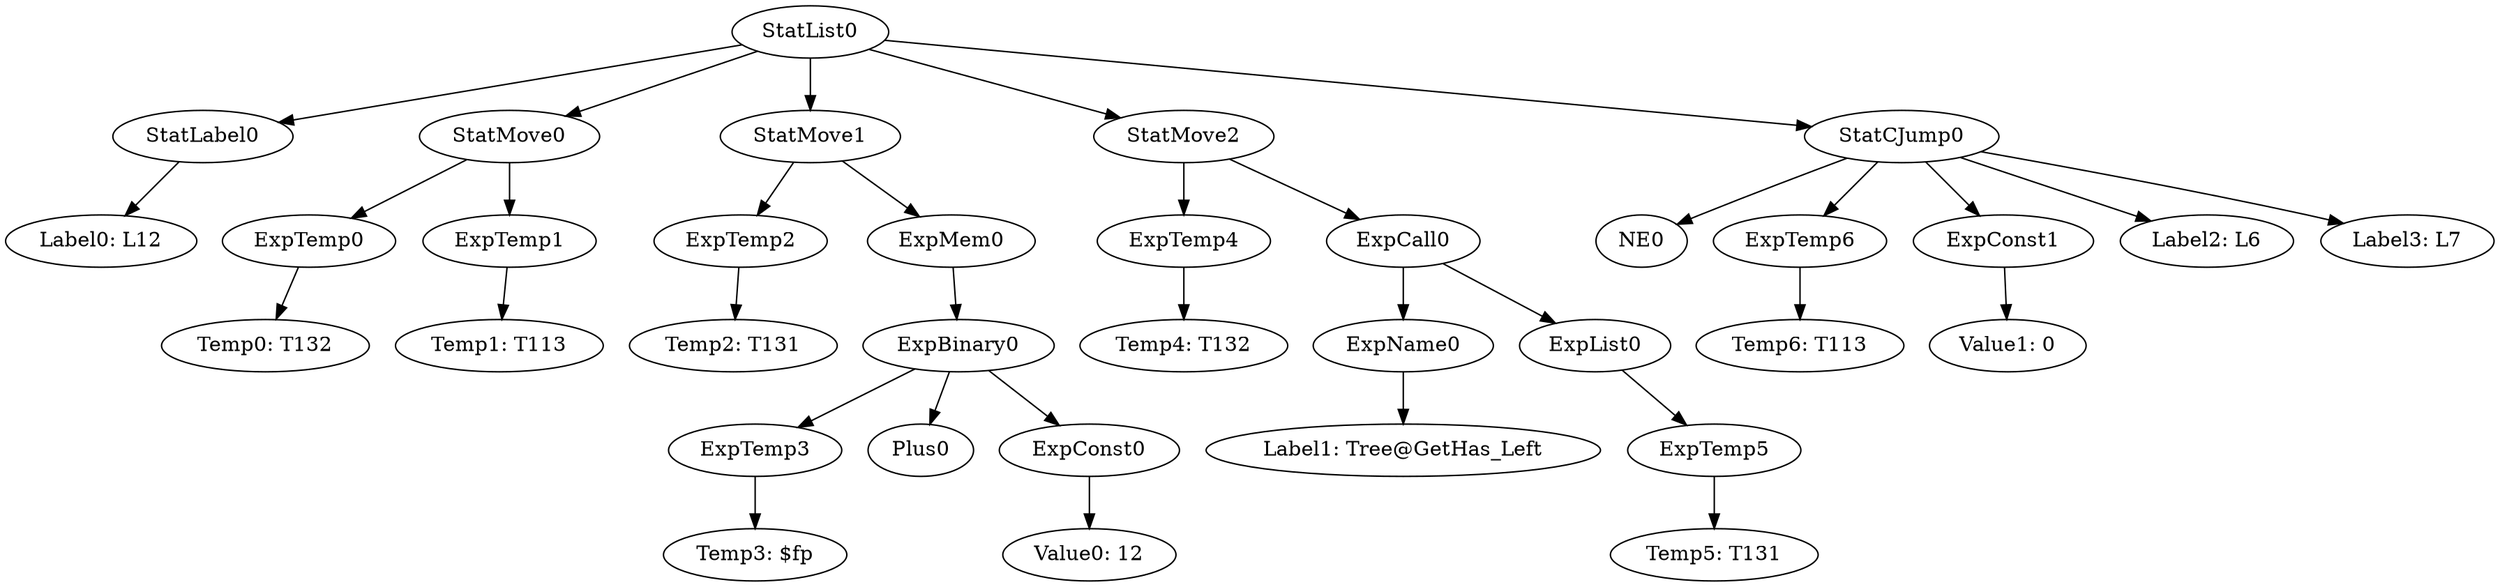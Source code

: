 digraph {
	ordering = out;
	ExpTemp6 -> "Temp6: T113";
	StatCJump0 -> NE0;
	StatCJump0 -> ExpTemp6;
	StatCJump0 -> ExpConst1;
	StatCJump0 -> "Label2: L6";
	StatCJump0 -> "Label3: L7";
	ExpList0 -> ExpTemp5;
	ExpTemp5 -> "Temp5: T131";
	ExpName0 -> "Label1: Tree@GetHas_Left";
	ExpCall0 -> ExpName0;
	ExpCall0 -> ExpList0;
	ExpTemp4 -> "Temp4: T132";
	ExpMem0 -> ExpBinary0;
	StatMove0 -> ExpTemp0;
	StatMove0 -> ExpTemp1;
	ExpBinary0 -> ExpTemp3;
	ExpBinary0 -> Plus0;
	ExpBinary0 -> ExpConst0;
	ExpTemp0 -> "Temp0: T132";
	StatList0 -> StatLabel0;
	StatList0 -> StatMove0;
	StatList0 -> StatMove1;
	StatList0 -> StatMove2;
	StatList0 -> StatCJump0;
	StatLabel0 -> "Label0: L12";
	StatMove2 -> ExpTemp4;
	StatMove2 -> ExpCall0;
	ExpTemp2 -> "Temp2: T131";
	ExpTemp3 -> "Temp3: $fp";
	ExpConst0 -> "Value0: 12";
	ExpTemp1 -> "Temp1: T113";
	ExpConst1 -> "Value1: 0";
	StatMove1 -> ExpTemp2;
	StatMove1 -> ExpMem0;
}

